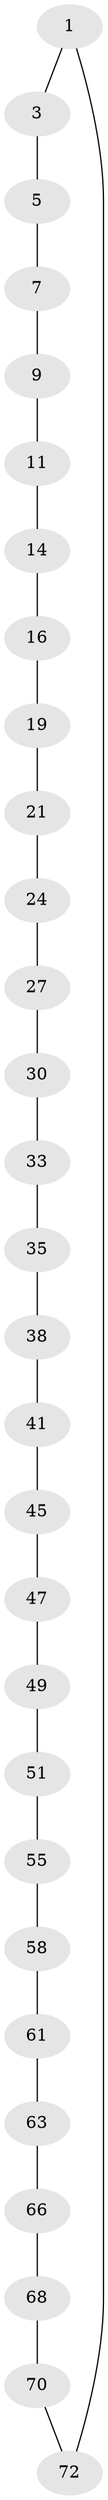 // original degree distribution, {2: 1.0}
// Generated by graph-tools (version 1.1) at 2025/20/03/04/25 18:20:17]
// undirected, 29 vertices, 29 edges
graph export_dot {
graph [start="1"]
  node [color=gray90,style=filled];
  1 [super="+2"];
  3 [super="+4"];
  5 [super="+6"];
  7 [super="+8"];
  9 [super="+10"];
  11 [super="+12"];
  14 [super="+15"];
  16 [super="+17"];
  19 [super="+20"];
  21 [super="+22"];
  24 [super="+25"];
  27 [super="+28"];
  30 [super="+31"];
  33 [super="+34"];
  35 [super="+36"];
  38 [super="+39"];
  41 [super="+42"];
  45 [super="+46"];
  47 [super="+48"];
  49 [super="+50"];
  51 [super="+52"];
  55 [super="+56"];
  58 [super="+59"];
  61 [super="+62"];
  63 [super="+64"];
  66 [super="+67"];
  68 [super="+69"];
  70 [super="+71"];
  72 [super="+73"];
  1 -- 3;
  1 -- 72;
  3 -- 5;
  5 -- 7;
  7 -- 9;
  9 -- 11;
  11 -- 14;
  14 -- 16;
  16 -- 19;
  19 -- 21;
  21 -- 24;
  24 -- 27;
  27 -- 30;
  30 -- 33;
  33 -- 35;
  35 -- 38;
  38 -- 41;
  41 -- 45;
  45 -- 47;
  47 -- 49;
  49 -- 51;
  51 -- 55;
  55 -- 58;
  58 -- 61;
  61 -- 63;
  63 -- 66;
  66 -- 68;
  68 -- 70;
  70 -- 72;
}
